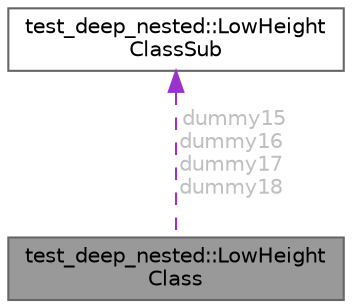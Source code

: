 digraph "test_deep_nested::LowHeightClass"
{
 // LATEX_PDF_SIZE
  bgcolor="transparent";
  edge [fontname=Helvetica,fontsize=10,labelfontname=Helvetica,labelfontsize=10];
  node [fontname=Helvetica,fontsize=10,shape=box,height=0.2,width=0.4];
  Node1 [id="Node000001",label="test_deep_nested::LowHeight\lClass",height=0.2,width=0.4,color="gray40", fillcolor="grey60", style="filled", fontcolor="black",tooltip=" "];
  Node2 -> Node1 [id="edge1_Node000001_Node000002",dir="back",color="darkorchid3",style="dashed",tooltip=" ",label=" dummy15\ndummy16\ndummy17\ndummy18",fontcolor="grey" ];
  Node2 [id="Node000002",label="test_deep_nested::LowHeight\lClassSub",height=0.2,width=0.4,color="gray40", fillcolor="white", style="filled",URL="$classtest__deep__nested_1_1_low_height_class_sub.html",tooltip=" "];
}
